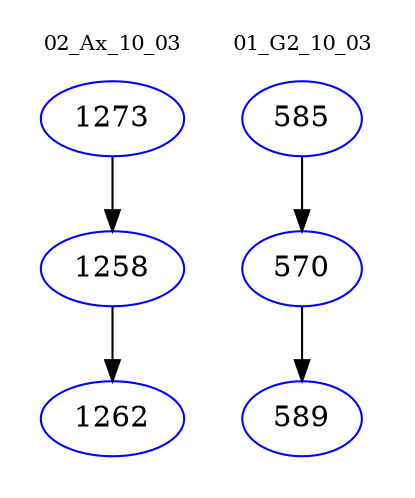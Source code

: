 digraph{
subgraph cluster_0 {
color = white
label = "02_Ax_10_03";
fontsize=10;
T0_1273 [label="1273", color="blue"]
T0_1273 -> T0_1258 [color="black"]
T0_1258 [label="1258", color="blue"]
T0_1258 -> T0_1262 [color="black"]
T0_1262 [label="1262", color="blue"]
}
subgraph cluster_1 {
color = white
label = "01_G2_10_03";
fontsize=10;
T1_585 [label="585", color="blue"]
T1_585 -> T1_570 [color="black"]
T1_570 [label="570", color="blue"]
T1_570 -> T1_589 [color="black"]
T1_589 [label="589", color="blue"]
}
}
